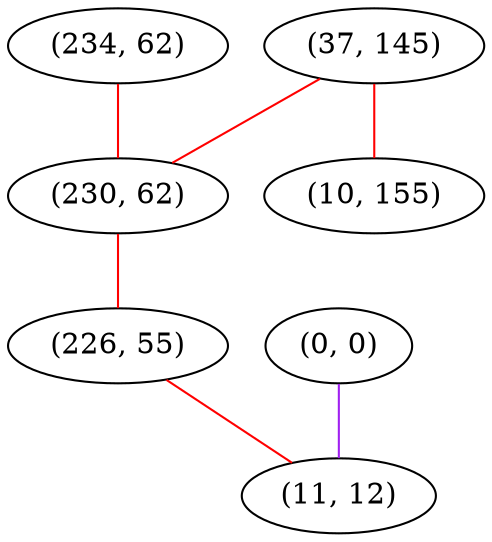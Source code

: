graph "" {
"(234, 62)";
"(37, 145)";
"(230, 62)";
"(226, 55)";
"(0, 0)";
"(10, 155)";
"(11, 12)";
"(234, 62)" -- "(230, 62)"  [color=red, key=0, weight=1];
"(37, 145)" -- "(10, 155)"  [color=red, key=0, weight=1];
"(37, 145)" -- "(230, 62)"  [color=red, key=0, weight=1];
"(230, 62)" -- "(226, 55)"  [color=red, key=0, weight=1];
"(226, 55)" -- "(11, 12)"  [color=red, key=0, weight=1];
"(0, 0)" -- "(11, 12)"  [color=purple, key=0, weight=4];
}
